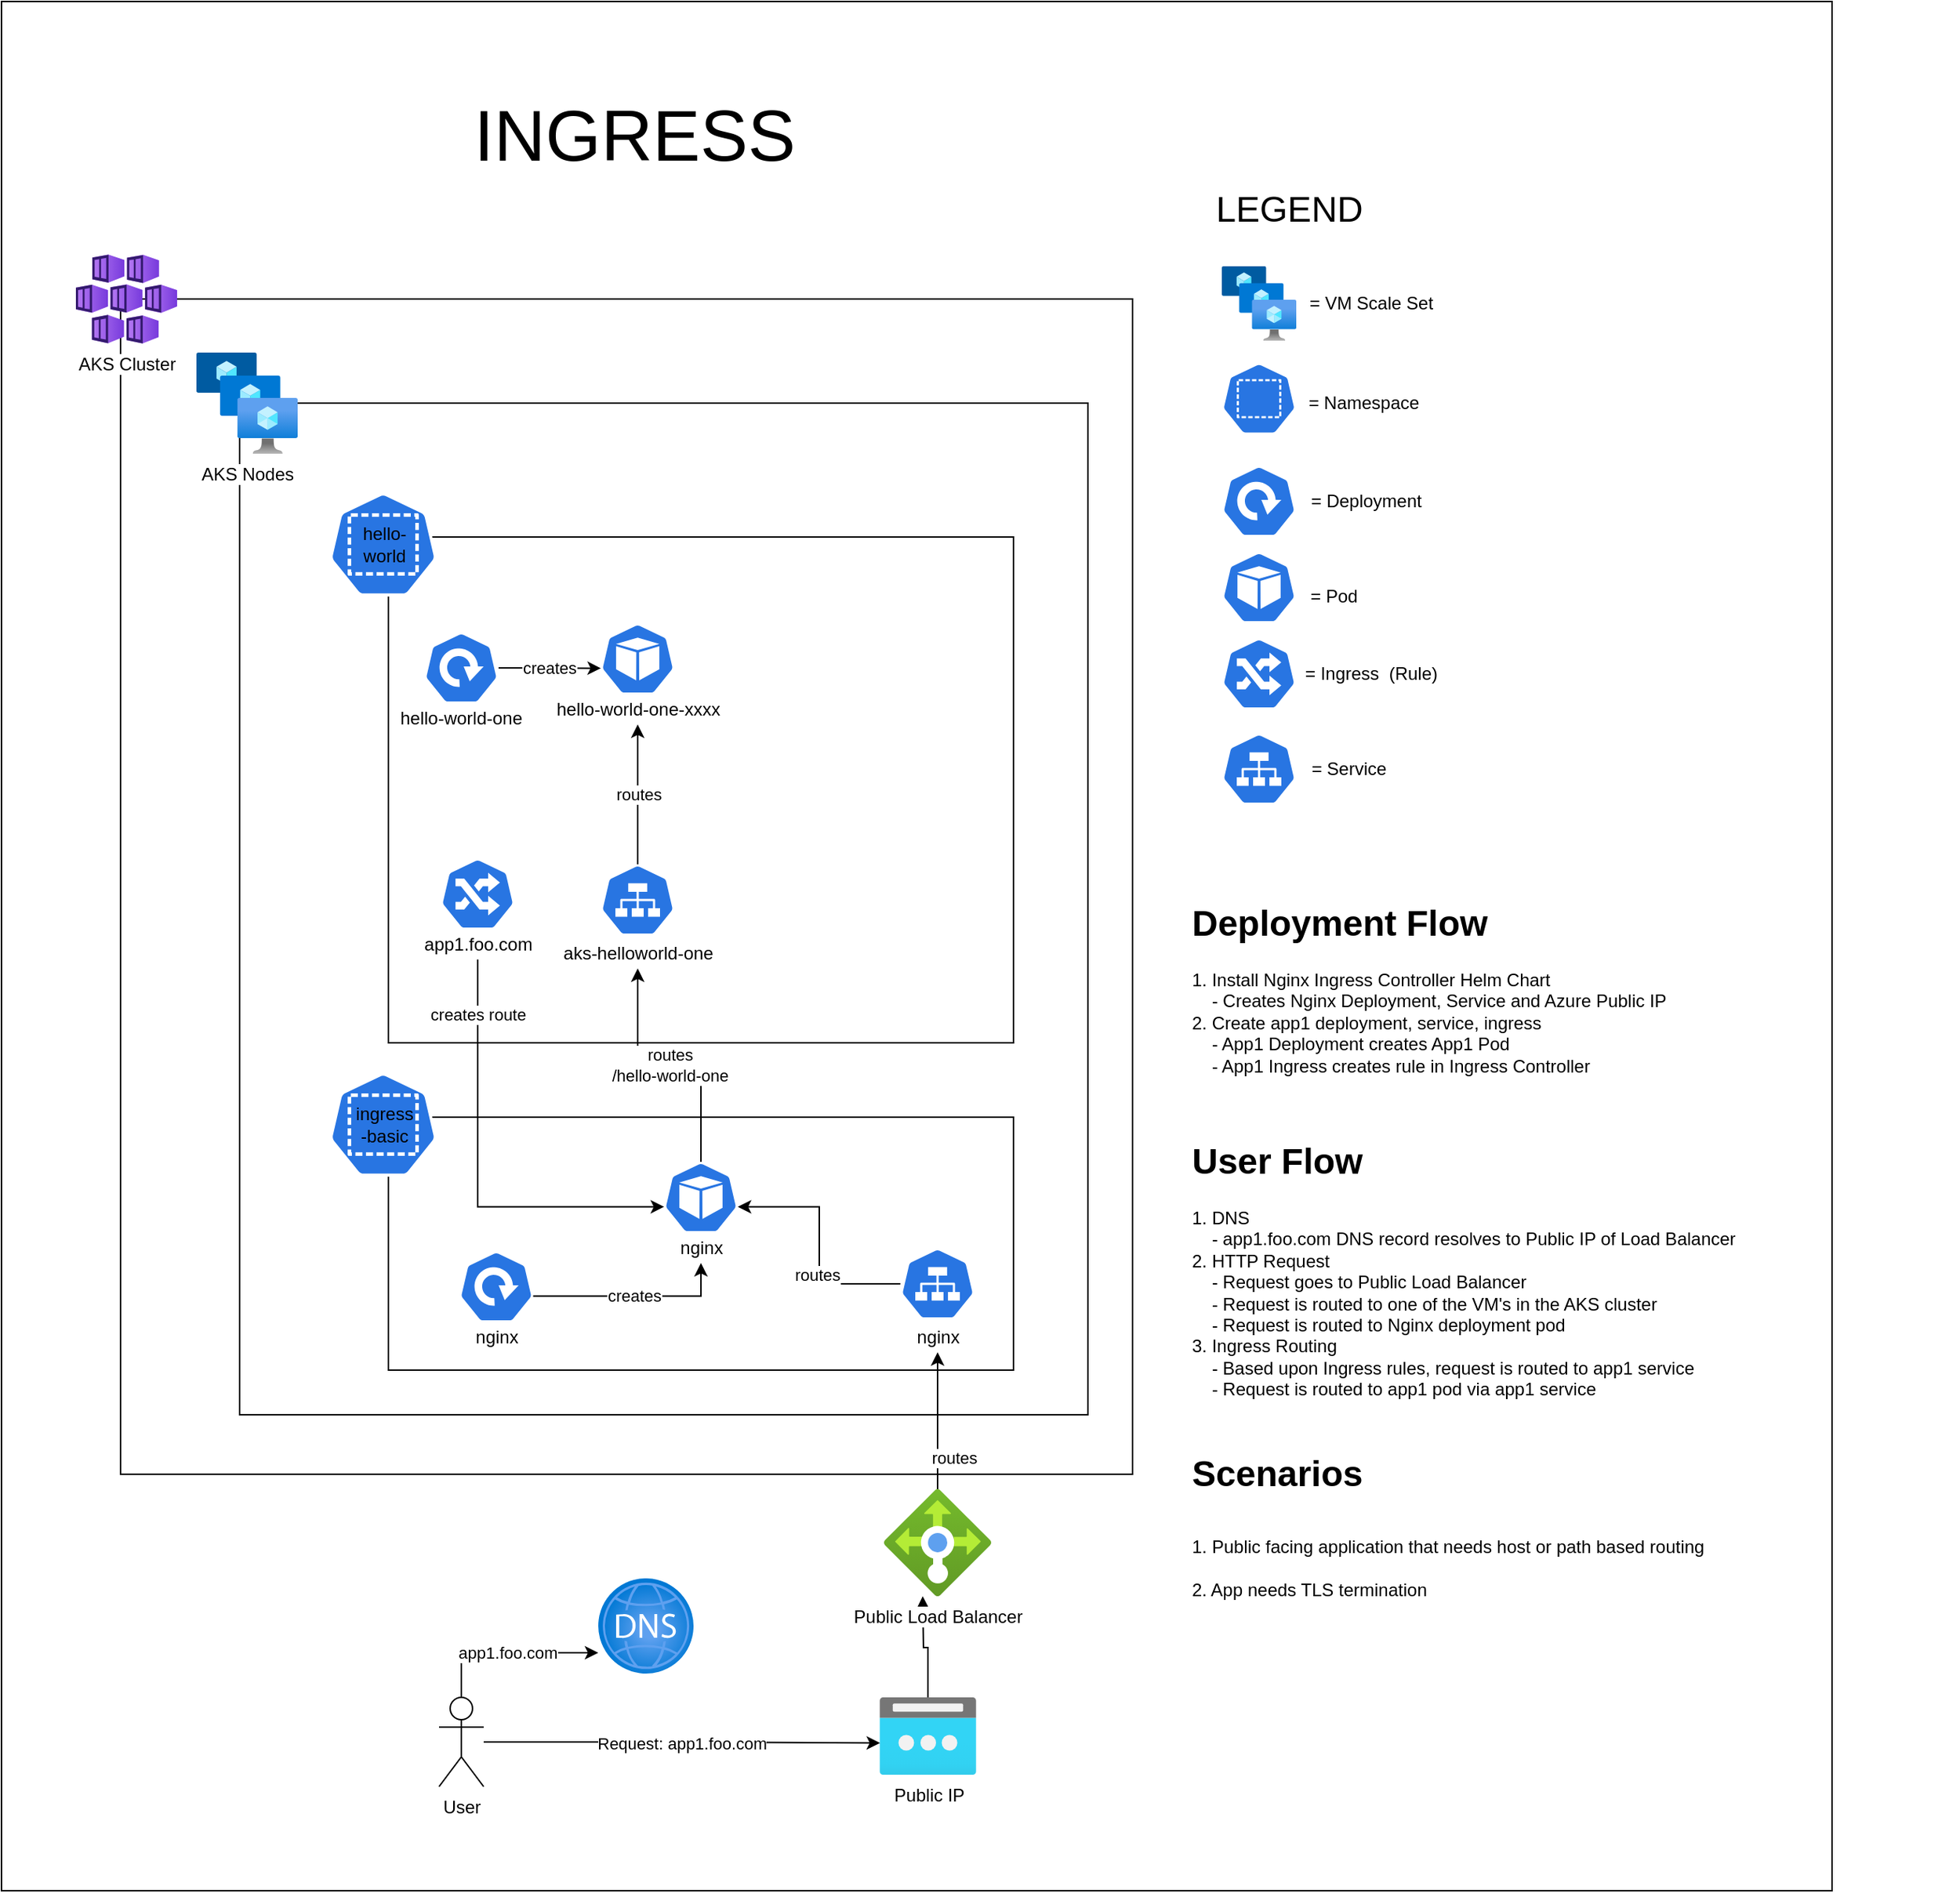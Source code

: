 <mxfile>
    <diagram id="FzjOnKn4UiQ5JpuQON6r" name="Ingress">
        <mxGraphModel dx="2948" dy="2362" grid="1" gridSize="10" guides="1" tooltips="1" connect="1" arrows="1" fold="1" page="1" pageScale="1" pageWidth="850" pageHeight="1100" math="0" shadow="0">
            <root>
                <mxCell id="0"/>
                <mxCell id="1" parent="0"/>
                <mxCell id="f_S5XXSE4bsNnF9t5h2Q-102" value="" style="rounded=0;whiteSpace=wrap;html=1;shadow=0;glass=0;sketch=0;" parent="1" vertex="1">
                    <mxGeometry x="-40" y="-180" width="1230" height="1270" as="geometry"/>
                </mxCell>
                <mxCell id="5" value="" style="rounded=0;whiteSpace=wrap;html=1;" parent="1" vertex="1">
                    <mxGeometry x="40" y="20" width="680" height="790" as="geometry"/>
                </mxCell>
                <mxCell id="91" value="" style="rounded=0;whiteSpace=wrap;html=1;direction=west;" parent="1" vertex="1">
                    <mxGeometry x="120" y="90" width="570" height="680" as="geometry"/>
                </mxCell>
                <mxCell id="4" value="AKS Cluster" style="aspect=fixed;html=1;points=[];align=center;image;fontSize=12;image=img/lib/azure2/containers/Kubernetes_Services.svg;" parent="1" vertex="1">
                    <mxGeometry x="10" y="-10" width="68" height="60" as="geometry"/>
                </mxCell>
                <mxCell id="7" value="" style="rounded=0;whiteSpace=wrap;html=1;" parent="1" vertex="1">
                    <mxGeometry x="220" y="180" width="420" height="340" as="geometry"/>
                </mxCell>
                <mxCell id="8" value="hello-&lt;br&gt;world" style="html=1;dashed=0;whitespace=wrap;fillColor=#2875E2;strokeColor=#ffffff;points=[[0.005,0.63,0],[0.1,0.2,0],[0.9,0.2,0],[0.5,0,0],[0.995,0.63,0],[0.72,0.99,0],[0.5,1,0],[0.28,0.99,0]];shape=mxgraph.kubernetes.icon;prIcon=ns" parent="1" vertex="1">
                    <mxGeometry x="158.75" y="150" width="115.5" height="70" as="geometry"/>
                </mxCell>
                <mxCell id="26" value="" style="group" parent="1" vertex="1" connectable="0">
                    <mxGeometry x="355" y="238" width="120" height="68" as="geometry"/>
                </mxCell>
                <mxCell id="24" value="" style="html=1;dashed=0;whitespace=wrap;fillColor=#2875E2;strokeColor=#ffffff;points=[[0.005,0.63,0],[0.1,0.2,0],[0.9,0.2,0],[0.5,0,0],[0.995,0.63,0],[0.72,0.99,0],[0.5,1,0],[0.28,0.99,0]];shape=mxgraph.kubernetes.icon;prIcon=pod" parent="26" vertex="1">
                    <mxGeometry x="7.5" width="50" height="48" as="geometry"/>
                </mxCell>
                <mxCell id="25" value="hello-world-one-xxxx" style="text;html=1;strokeColor=none;fillColor=none;align=center;verticalAlign=middle;whiteSpace=wrap;rounded=0;" parent="26" vertex="1">
                    <mxGeometry x="-27.5" y="48" width="120" height="20" as="geometry"/>
                </mxCell>
                <mxCell id="27" value="" style="group" parent="1" vertex="1" connectable="0">
                    <mxGeometry x="355" y="400" width="110" height="70" as="geometry"/>
                </mxCell>
                <mxCell id="17" value="" style="html=1;dashed=0;whitespace=wrap;fillColor=#2875E2;strokeColor=#ffffff;points=[[0.005,0.63,0],[0.1,0.2,0],[0.9,0.2,0],[0.5,0,0],[0.995,0.63,0],[0.72,0.99,0],[0.5,1,0],[0.28,0.99,0]];shape=mxgraph.kubernetes.icon;prIcon=svc" parent="27" vertex="1">
                    <mxGeometry x="7.5" width="50" height="48" as="geometry"/>
                </mxCell>
                <mxCell id="18" value="aks-helloworld-one" style="text;html=1;strokeColor=none;fillColor=none;align=center;verticalAlign=middle;whiteSpace=wrap;rounded=0;" parent="27" vertex="1">
                    <mxGeometry x="-22.5" y="50" width="110" height="20" as="geometry"/>
                </mxCell>
                <mxCell id="28" value="" style="group" parent="1" vertex="1" connectable="0">
                    <mxGeometry x="227.5" y="396" width="105" height="68" as="geometry"/>
                </mxCell>
                <UserObject label="" link="http://yahoo.com" id="11">
                    <mxCell style="html=1;dashed=0;whitespace=wrap;fillColor=#2875E2;strokeColor=#ffffff;points=[[0.005,0.63,0],[0.1,0.2,0],[0.9,0.2,0],[0.5,0,0],[0.995,0.63,0],[0.72,0.99,0],[0.5,1,0],[0.28,0.99,0]];shape=mxgraph.kubernetes.icon;prIcon=ing" parent="28" vertex="1">
                        <mxGeometry x="27.5" width="50" height="48" as="geometry"/>
                    </mxCell>
                </UserObject>
                <mxCell id="12" value="app1.foo.com" style="text;html=1;strokeColor=none;fillColor=none;align=center;verticalAlign=middle;whiteSpace=wrap;rounded=0;" parent="28" vertex="1">
                    <mxGeometry y="48" width="105" height="20" as="geometry"/>
                </mxCell>
                <mxCell id="29" value="creates" style="edgeStyle=orthogonalEdgeStyle;rounded=0;orthogonalLoop=1;jettySize=auto;html=1;entryX=0.005;entryY=0.63;entryDx=0;entryDy=0;entryPerimeter=0;" parent="1" source="19" target="24" edge="1">
                    <mxGeometry relative="1" as="geometry"/>
                </mxCell>
                <mxCell id="32" value="" style="rounded=0;whiteSpace=wrap;html=1;" parent="1" vertex="1">
                    <mxGeometry x="220" y="570" width="420" height="170" as="geometry"/>
                </mxCell>
                <mxCell id="33" value="ingress&lt;br&gt;-basic" style="html=1;dashed=0;whitespace=wrap;fillColor=#2875E2;strokeColor=#ffffff;points=[[0.005,0.63,0],[0.1,0.2,0],[0.9,0.2,0],[0.5,0,0],[0.995,0.63,0],[0.72,0.99,0],[0.5,1,0],[0.28,0.99,0]];shape=mxgraph.kubernetes.icon;prIcon=ns" parent="1" vertex="1">
                    <mxGeometry x="168.5" y="540" width="96" height="70" as="geometry"/>
                </mxCell>
                <mxCell id="48" value="" style="group" parent="1" vertex="1" connectable="0">
                    <mxGeometry x="556.5" y="658" width="65" height="70" as="geometry"/>
                </mxCell>
                <mxCell id="49" value="" style="html=1;dashed=0;whitespace=wrap;fillColor=#2875E2;strokeColor=#ffffff;points=[[0.005,0.63,0],[0.1,0.2,0],[0.9,0.2,0],[0.5,0,0],[0.995,0.63,0],[0.72,0.99,0],[0.5,1,0],[0.28,0.99,0]];shape=mxgraph.kubernetes.icon;prIcon=svc" parent="48" vertex="1">
                    <mxGeometry x="7.5" width="50" height="48" as="geometry"/>
                </mxCell>
                <mxCell id="50" value="nginx" style="text;html=1;strokeColor=none;fillColor=none;align=center;verticalAlign=middle;whiteSpace=wrap;rounded=0;" parent="48" vertex="1">
                    <mxGeometry y="50" width="65" height="20" as="geometry"/>
                </mxCell>
                <mxCell id="54" value="" style="group" parent="1" vertex="1" connectable="0">
                    <mxGeometry x="397.5" y="600" width="65" height="68" as="geometry"/>
                </mxCell>
                <mxCell id="55" value="" style="html=1;dashed=0;whitespace=wrap;fillColor=#2875E2;strokeColor=#ffffff;points=[[0.005,0.63,0],[0.1,0.2,0],[0.9,0.2,0],[0.5,0,0],[0.995,0.63,0],[0.72,0.99,0],[0.5,1,0],[0.28,0.99,0]];shape=mxgraph.kubernetes.icon;prIcon=pod" parent="54" vertex="1">
                    <mxGeometry x="7.5" width="50" height="48" as="geometry"/>
                </mxCell>
                <mxCell id="56" value="nginx" style="text;html=1;strokeColor=none;fillColor=none;align=center;verticalAlign=middle;whiteSpace=wrap;rounded=0;" parent="54" vertex="1">
                    <mxGeometry y="48" width="65" height="20" as="geometry"/>
                </mxCell>
                <mxCell id="63" style="edgeStyle=orthogonalEdgeStyle;rounded=0;orthogonalLoop=1;jettySize=auto;html=1;" parent="1" source="60" edge="1">
                    <mxGeometry relative="1" as="geometry">
                        <mxPoint x="579" y="892" as="targetPoint"/>
                    </mxGeometry>
                </mxCell>
                <mxCell id="60" value="Public IP" style="aspect=fixed;html=1;points=[];align=center;image;fontSize=12;image=img/lib/azure2/networking/Public_IP_Addresses.svg;" parent="1" vertex="1">
                    <mxGeometry x="550" y="960" width="65" height="52" as="geometry"/>
                </mxCell>
                <mxCell id="62" value="routes" style="edgeStyle=orthogonalEdgeStyle;rounded=0;orthogonalLoop=1;jettySize=auto;html=1;" parent="1" source="61" target="50" edge="1">
                    <mxGeometry x="-0.514" y="-11" relative="1" as="geometry">
                        <mxPoint y="1" as="offset"/>
                    </mxGeometry>
                </mxCell>
                <mxCell id="61" value="Public Load Balancer" style="aspect=fixed;html=1;points=[];align=center;image;fontSize=12;image=img/lib/azure2/networking/Load_Balancers.svg;" parent="1" vertex="1">
                    <mxGeometry x="553" y="820" width="72" height="72" as="geometry"/>
                </mxCell>
                <mxCell id="64" style="edgeStyle=orthogonalEdgeStyle;rounded=0;orthogonalLoop=1;jettySize=auto;html=1;entryX=0.995;entryY=0.63;entryDx=0;entryDy=0;entryPerimeter=0;" parent="1" source="49" target="55" edge="1">
                    <mxGeometry relative="1" as="geometry"/>
                </mxCell>
                <mxCell id="98" value="routes" style="edgeLabel;html=1;align=center;verticalAlign=middle;resizable=0;points=[];" parent="64" vertex="1" connectable="0">
                    <mxGeometry x="-0.251" y="2" relative="1" as="geometry">
                        <mxPoint as="offset"/>
                    </mxGeometry>
                </mxCell>
                <mxCell id="66" value="routes" style="edgeStyle=orthogonalEdgeStyle;rounded=0;orthogonalLoop=1;jettySize=auto;html=1;entryX=0.5;entryY=1;entryDx=0;entryDy=0;" parent="1" source="17" target="25" edge="1">
                    <mxGeometry relative="1" as="geometry"/>
                </mxCell>
                <mxCell id="70" value="app1.foo.com" style="edgeStyle=orthogonalEdgeStyle;rounded=0;orthogonalLoop=1;jettySize=auto;html=1;" parent="1" source="68" target="69" edge="1">
                    <mxGeometry relative="1" as="geometry">
                        <Array as="points">
                            <mxPoint x="269" y="930"/>
                            <mxPoint x="393" y="930"/>
                        </Array>
                    </mxGeometry>
                </mxCell>
                <mxCell id="71" value="Request: app1.foo.com" style="edgeStyle=orthogonalEdgeStyle;rounded=0;orthogonalLoop=1;jettySize=auto;html=1;entryX=0.005;entryY=0.59;entryDx=0;entryDy=0;entryPerimeter=0;" parent="1" source="68" target="60" edge="1">
                    <mxGeometry relative="1" as="geometry"/>
                </mxCell>
                <mxCell id="68" value="User" style="shape=umlActor;verticalLabelPosition=bottom;verticalAlign=top;html=1;outlineConnect=0;" parent="1" vertex="1">
                    <mxGeometry x="254" y="960" width="30" height="60" as="geometry"/>
                </mxCell>
                <mxCell id="69" value="" style="aspect=fixed;html=1;points=[];align=center;image;fontSize=12;image=img/lib/azure2/networking/DNS_Zones.svg;" parent="1" vertex="1">
                    <mxGeometry x="361" y="880" width="64" height="64" as="geometry"/>
                </mxCell>
                <mxCell id="75" value="&lt;h1&gt;Deployment Flow&lt;/h1&gt;&lt;div&gt;&lt;span&gt;1. Install Nginx Ingress Controller Helm Chart&lt;/span&gt;&lt;br&gt;&lt;/div&gt;&lt;div&gt;&amp;nbsp; &amp;nbsp; - Creates Nginx Deployment, Service and Azure Public IP&lt;/div&gt;&lt;div&gt;2. Create app1 deployment, service, ingress&lt;/div&gt;&lt;div&gt;&amp;nbsp; &amp;nbsp; - App1 Deployment creates App1 Pod&lt;/div&gt;&lt;div&gt;&amp;nbsp; &amp;nbsp; - App1 Ingress creates rule in Ingress Controller&lt;/div&gt;&lt;div&gt;&lt;br&gt;&lt;/div&gt;" style="text;html=1;strokeColor=none;fillColor=none;spacing=5;spacingTop=-20;whiteSpace=wrap;overflow=hidden;rounded=0;" parent="1" vertex="1">
                    <mxGeometry x="755" y="420" width="520" height="140" as="geometry"/>
                </mxCell>
                <mxCell id="76" value="" style="html=1;dashed=0;whitespace=wrap;fillColor=#2875E2;strokeColor=#ffffff;points=[[0.005,0.63,0],[0.1,0.2,0],[0.9,0.2,0],[0.5,0,0],[0.995,0.63,0],[0.72,0.99,0],[0.5,1,0],[0.28,0.99,0]];shape=mxgraph.kubernetes.icon;prIcon=ns" parent="1" vertex="1">
                    <mxGeometry x="780" y="60" width="50" height="54" as="geometry"/>
                </mxCell>
                <mxCell id="77" value="= Namespace" style="text;html=1;align=center;verticalAlign=middle;resizable=0;points=[];autosize=1;" parent="1" vertex="1">
                    <mxGeometry x="830" y="80" width="90" height="20" as="geometry"/>
                </mxCell>
                <mxCell id="78" value="" style="html=1;dashed=0;whitespace=wrap;fillColor=#2875E2;strokeColor=#ffffff;points=[[0.005,0.63,0],[0.1,0.2,0],[0.9,0.2,0],[0.5,0,0],[0.995,0.63,0],[0.72,0.99,0],[0.5,1,0],[0.28,0.99,0]];shape=mxgraph.kubernetes.icon;prIcon=deploy" parent="1" vertex="1">
                    <mxGeometry x="780" y="132" width="50" height="48" as="geometry"/>
                </mxCell>
                <mxCell id="79" value="" style="html=1;dashed=0;whitespace=wrap;fillColor=#2875E2;strokeColor=#ffffff;points=[[0.005,0.63,0],[0.1,0.2,0],[0.9,0.2,0],[0.5,0,0],[0.995,0.63,0],[0.72,0.99,0],[0.5,1,0],[0.28,0.99,0]];shape=mxgraph.kubernetes.icon;prIcon=pod" parent="1" vertex="1">
                    <mxGeometry x="780" y="190" width="50" height="48" as="geometry"/>
                </mxCell>
                <mxCell id="80" value="" style="html=1;dashed=0;whitespace=wrap;fillColor=#2875E2;strokeColor=#ffffff;points=[[0.005,0.63,0],[0.1,0.2,0],[0.9,0.2,0],[0.5,0,0],[0.995,0.63,0],[0.72,0.99,0],[0.5,1,0],[0.28,0.99,0]];shape=mxgraph.kubernetes.icon;prIcon=ing" parent="1" vertex="1">
                    <mxGeometry x="780" y="248" width="50" height="48" as="geometry"/>
                </mxCell>
                <mxCell id="81" value="" style="html=1;dashed=0;whitespace=wrap;fillColor=#2875E2;strokeColor=#ffffff;points=[[0.005,0.63,0],[0.1,0.2,0],[0.9,0.2,0],[0.5,0,0],[0.995,0.63,0],[0.72,0.99,0],[0.5,1,0],[0.28,0.99,0]];shape=mxgraph.kubernetes.icon;prIcon=svc" parent="1" vertex="1">
                    <mxGeometry x="780" y="312" width="50" height="48" as="geometry"/>
                </mxCell>
                <mxCell id="82" value="&amp;nbsp;= Deployment" style="text;html=1;align=center;verticalAlign=middle;resizable=0;points=[];autosize=1;" parent="1" vertex="1">
                    <mxGeometry x="830" y="146" width="90" height="20" as="geometry"/>
                </mxCell>
                <mxCell id="83" value="= Pod" style="text;html=1;align=center;verticalAlign=middle;resizable=0;points=[];autosize=1;" parent="1" vertex="1">
                    <mxGeometry x="830" y="210" width="50" height="20" as="geometry"/>
                </mxCell>
                <mxCell id="84" value="= Ingress&amp;nbsp; (Rule)" style="text;html=1;align=center;verticalAlign=middle;resizable=0;points=[];autosize=1;" parent="1" vertex="1">
                    <mxGeometry x="830" y="262" width="100" height="20" as="geometry"/>
                </mxCell>
                <mxCell id="85" value="= Service" style="text;html=1;align=center;verticalAlign=middle;resizable=0;points=[];autosize=1;" parent="1" vertex="1">
                    <mxGeometry x="830" y="326" width="70" height="20" as="geometry"/>
                </mxCell>
                <mxCell id="86" value="" style="group" parent="1" vertex="1" connectable="0">
                    <mxGeometry x="229" y="244" width="80" height="68" as="geometry"/>
                </mxCell>
                <mxCell id="19" value="" style="html=1;dashed=0;whitespace=wrap;fillColor=#2875E2;strokeColor=#ffffff;points=[[0.005,0.63,0],[0.1,0.2,0],[0.9,0.2,0],[0.5,0,0],[0.995,0.63,0],[0.72,0.99,0],[0.5,1,0],[0.28,0.99,0]];shape=mxgraph.kubernetes.icon;prIcon=deploy" parent="86" vertex="1">
                    <mxGeometry x="15" width="50" height="48" as="geometry"/>
                </mxCell>
                <mxCell id="22" value="hello-world-one" style="text;html=1;strokeColor=none;fillColor=none;align=center;verticalAlign=middle;whiteSpace=wrap;rounded=0;" parent="86" vertex="1">
                    <mxGeometry x="-5" y="48" width="90" height="20" as="geometry"/>
                </mxCell>
                <mxCell id="87" value="&lt;h1&gt;User Flow&lt;/h1&gt;&lt;div&gt;1. DNS&lt;/div&gt;&lt;div&gt;&amp;nbsp; &amp;nbsp; - app1.foo.com DNS record resolves to Public IP of Load Balancer&lt;/div&gt;&lt;div&gt;2. HTTP Request&lt;/div&gt;&lt;div&gt;&amp;nbsp; &amp;nbsp; - Request goes to Public Load Balancer&lt;/div&gt;&lt;div&gt;&amp;nbsp; &amp;nbsp; - Request is routed to one of the VM's in the AKS cluster&lt;/div&gt;&lt;div&gt;&amp;nbsp; &amp;nbsp; - Request is routed to Nginx deployment pod&lt;/div&gt;&lt;div&gt;3. Ingress Routing&lt;/div&gt;&lt;div&gt;&amp;nbsp; &amp;nbsp; - Based upon Ingress rules, request is routed to app1 service&lt;/div&gt;&lt;div&gt;&amp;nbsp; &amp;nbsp; - Request is routed to app1 pod via app1 service&lt;/div&gt;" style="text;html=1;strokeColor=none;fillColor=none;spacing=5;spacingTop=-20;whiteSpace=wrap;overflow=hidden;rounded=0;" parent="1" vertex="1">
                    <mxGeometry x="755" y="580" width="520" height="190" as="geometry"/>
                </mxCell>
                <mxCell id="92" value="AKS Nodes" style="aspect=fixed;html=1;points=[];align=center;image;fontSize=12;image=img/lib/azure2/compute/VM_Scale_Sets.svg;" parent="1" vertex="1">
                    <mxGeometry x="91" y="56" width="68" height="68" as="geometry"/>
                </mxCell>
                <mxCell id="93" value="" style="aspect=fixed;html=1;points=[];align=center;image;fontSize=12;image=img/lib/azure2/compute/VM_Scale_Sets.svg;" parent="1" vertex="1">
                    <mxGeometry x="780" y="-2" width="50" height="50" as="geometry"/>
                </mxCell>
                <mxCell id="94" value="= VM Scale Set" style="text;html=1;align=center;verticalAlign=middle;resizable=0;points=[];autosize=1;" parent="1" vertex="1">
                    <mxGeometry x="830" y="13" width="100" height="20" as="geometry"/>
                </mxCell>
                <mxCell id="96" value="" style="group" parent="1" vertex="1" connectable="0">
                    <mxGeometry x="252.5" y="660" width="80" height="68" as="geometry"/>
                </mxCell>
                <mxCell id="58" value="" style="html=1;dashed=0;whitespace=wrap;fillColor=#2875E2;strokeColor=#ffffff;points=[[0.005,0.63,0],[0.1,0.2,0],[0.9,0.2,0],[0.5,0,0],[0.995,0.63,0],[0.72,0.99,0],[0.5,1,0],[0.28,0.99,0]];shape=mxgraph.kubernetes.icon;prIcon=deploy" parent="96" vertex="1">
                    <mxGeometry x="15" width="50" height="48" as="geometry"/>
                </mxCell>
                <mxCell id="59" value="nginx" style="text;html=1;strokeColor=none;fillColor=none;align=center;verticalAlign=middle;whiteSpace=wrap;rounded=0;" parent="96" vertex="1">
                    <mxGeometry y="48" width="80" height="20" as="geometry"/>
                </mxCell>
                <mxCell id="97" value="creates" style="edgeStyle=orthogonalEdgeStyle;rounded=0;orthogonalLoop=1;jettySize=auto;html=1;exitX=0.995;exitY=0.63;exitDx=0;exitDy=0;exitPerimeter=0;entryX=0.5;entryY=1;entryDx=0;entryDy=0;" parent="1" source="58" target="56" edge="1">
                    <mxGeometry relative="1" as="geometry"/>
                </mxCell>
                <mxCell id="99" value="&lt;font style=&quot;font-size: 48px&quot;&gt;INGRESS&lt;/font&gt;" style="text;html=1;align=center;verticalAlign=middle;resizable=0;points=[];autosize=1;" parent="1" vertex="1">
                    <mxGeometry x="270" y="-105" width="230" height="30" as="geometry"/>
                </mxCell>
                <mxCell id="I5G_PsYB6z5LX7Ik3IpP-99" value="&lt;font style=&quot;font-size: 24px&quot;&gt;LEGEND&lt;/font&gt;" style="text;html=1;align=center;verticalAlign=middle;resizable=0;points=[];autosize=1;" parent="1" vertex="1">
                    <mxGeometry x="770" y="-50" width="110" height="20" as="geometry"/>
                </mxCell>
                <mxCell id="100" style="edgeStyle=orthogonalEdgeStyle;rounded=0;orthogonalLoop=1;jettySize=auto;html=1;entryX=0.005;entryY=0.63;entryDx=0;entryDy=0;entryPerimeter=0;exitX=0.5;exitY=1;exitDx=0;exitDy=0;" parent="1" source="12" target="55" edge="1">
                    <mxGeometry relative="1" as="geometry">
                        <Array as="points">
                            <mxPoint x="280" y="630"/>
                        </Array>
                    </mxGeometry>
                </mxCell>
                <mxCell id="101" value="creates route" style="edgeLabel;html=1;align=center;verticalAlign=middle;resizable=0;points=[];" parent="100" vertex="1" connectable="0">
                    <mxGeometry x="-0.75" relative="1" as="geometry">
                        <mxPoint as="offset"/>
                    </mxGeometry>
                </mxCell>
                <mxCell id="102" value="routes&lt;br&gt;/hello-world-one" style="edgeStyle=orthogonalEdgeStyle;rounded=0;orthogonalLoop=1;jettySize=auto;html=1;entryX=0.5;entryY=1;entryDx=0;entryDy=0;" parent="1" source="55" target="18" edge="1">
                    <mxGeometry relative="1" as="geometry"/>
                </mxCell>
                <mxCell id="103" value="&lt;h1&gt;&lt;span&gt;Scenarios&lt;/span&gt;&lt;/h1&gt;&lt;h1&gt;&lt;span style=&quot;font-size: 12px ; font-weight: normal&quot;&gt;1. Public facing application that needs host or path based routing&lt;br&gt;2. App needs TLS termination&lt;/span&gt;&lt;/h1&gt;" style="text;html=1;strokeColor=none;fillColor=none;spacing=5;spacingTop=-20;whiteSpace=wrap;overflow=hidden;rounded=0;" vertex="1" parent="1">
                    <mxGeometry x="755" y="790" width="520" height="190" as="geometry"/>
                </mxCell>
            </root>
        </mxGraphModel>
    </diagram>
    <diagram id="R-THONefpQZzCyUir2wS" name="Networking">
        &#xa;
        <mxGraphModel dx="1743" dy="956" grid="1" gridSize="10" guides="1" tooltips="1" connect="1" arrows="1" fold="1" page="1" pageScale="1" pageWidth="850" pageHeight="1100" math="0" shadow="0">
            &#xa;
            <root>
                &#xa;
                <mxCell id="hsijw_kKCLJowt0YOE_B-0"/>
                &#xa;
                <mxCell id="hsijw_kKCLJowt0YOE_B-1" parent="hsijw_kKCLJowt0YOE_B-0"/>
                &#xa;
                <mxCell id="VdVGqBE3zFSIvVzNAgcN-3" value="" style="rounded=0;whiteSpace=wrap;html=1;glass=0;shadow=0;sketch=0;" parent="hsijw_kKCLJowt0YOE_B-1" vertex="1">
                    &#xa;
                    <mxGeometry x="10" y="120" width="760" height="760" as="geometry"/>
                    &#xa;
                </mxCell>
                &#xa;
                <mxCell id="hsijw_kKCLJowt0YOE_B-3" value="" style="whiteSpace=wrap;html=1;" parent="hsijw_kKCLJowt0YOE_B-1" vertex="1">
                    &#xa;
                    <mxGeometry x="210" y="230" width="490" height="580" as="geometry"/>
                    &#xa;
                </mxCell>
                &#xa;
                <mxCell id="hsijw_kKCLJowt0YOE_B-2" value="AKS Vnet" style="aspect=fixed;html=1;points=[];align=center;image;fontSize=12;image=img/lib/azure2/networking/Virtual_Networks.svg;" parent="hsijw_kKCLJowt0YOE_B-1" vertex="1">
                    &#xa;
                    <mxGeometry x="180" y="210" width="67" height="40" as="geometry"/>
                    &#xa;
                </mxCell>
                &#xa;
                <mxCell id="hsijw_kKCLJowt0YOE_B-5" value="" style="whiteSpace=wrap;html=1;" parent="hsijw_kKCLJowt0YOE_B-1" vertex="1">
                    &#xa;
                    <mxGeometry x="300" y="300" width="370" height="370" as="geometry"/>
                    &#xa;
                </mxCell>
                &#xa;
                <mxCell id="hsijw_kKCLJowt0YOE_B-4" value="AKS" style="aspect=fixed;html=1;points=[];align=center;image;fontSize=12;image=img/lib/azure2/compute/Container_Services_Deprecated.svg;" parent="hsijw_kKCLJowt0YOE_B-1" vertex="1">
                    &#xa;
                    <mxGeometry x="270" y="280" width="68" height="60" as="geometry"/>
                    &#xa;
                </mxCell>
                &#xa;
                <mxCell id="hsijw_kKCLJowt0YOE_B-6" value="External LB" style="aspect=fixed;html=1;points=[];align=center;image;fontSize=12;image=img/lib/azure2/networking/Load_Balancers.svg;" parent="hsijw_kKCLJowt0YOE_B-1" vertex="1">
                    &#xa;
                    <mxGeometry x="280" y="700" width="72" height="72" as="geometry"/>
                    &#xa;
                </mxCell>
                &#xa;
                <mxCell id="hsijw_kKCLJowt0YOE_B-8" style="edgeStyle=orthogonalEdgeStyle;rounded=0;orthogonalLoop=1;jettySize=auto;html=1;" parent="hsijw_kKCLJowt0YOE_B-1" source="hsijw_kKCLJowt0YOE_B-7" target="hsijw_kKCLJowt0YOE_B-6" edge="1">
                    &#xa;
                    <mxGeometry relative="1" as="geometry"/>
                    &#xa;
                </mxCell>
                &#xa;
                <mxCell id="hsijw_kKCLJowt0YOE_B-7" value="Public IP&lt;br&gt;5.5.5.5" style="aspect=fixed;html=1;points=[];align=center;image;fontSize=12;image=img/lib/azure2/networking/Public_IP_Addresses.svg;" parent="hsijw_kKCLJowt0YOE_B-1" vertex="1">
                    &#xa;
                    <mxGeometry x="30" y="710" width="65" height="52" as="geometry"/>
                    &#xa;
                </mxCell>
                &#xa;
                <mxCell id="hsijw_kKCLJowt0YOE_B-11" value="" style="rounded=0;whiteSpace=wrap;html=1;" parent="hsijw_kKCLJowt0YOE_B-1" vertex="1">
                    &#xa;
                    <mxGeometry x="380" y="400" width="260" height="230" as="geometry"/>
                    &#xa;
                </mxCell>
                &#xa;
                <mxCell id="hsijw_kKCLJowt0YOE_B-9" value="VMSS" style="aspect=fixed;html=1;points=[];align=center;image;fontSize=12;image=img/lib/azure2/compute/VM_Scale_Sets.svg;" parent="hsijw_kKCLJowt0YOE_B-1" vertex="1">
                    &#xa;
                    <mxGeometry x="338" y="350" width="68" height="68" as="geometry"/>
                    &#xa;
                </mxCell>
                &#xa;
                <mxCell id="7BazOoo1LymEpQ1QwsrR-2" value="" style="group" parent="hsijw_kKCLJowt0YOE_B-1" vertex="1" connectable="0">
                    &#xa;
                    <mxGeometry x="465" y="410" width="50" height="68" as="geometry"/>
                    &#xa;
                </mxCell>
                &#xa;
                <mxCell id="7BazOoo1LymEpQ1QwsrR-0" value="" style="html=1;dashed=0;whitespace=wrap;fillColor=#2875E2;strokeColor=#ffffff;points=[[0.005,0.63,0],[0.1,0.2,0],[0.9,0.2,0],[0.5,0,0],[0.995,0.63,0],[0.72,0.99,0],[0.5,1,0],[0.28,0.99,0]];shape=mxgraph.kubernetes.icon;prIcon=pod" parent="7BazOoo1LymEpQ1QwsrR-2" vertex="1">
                    &#xa;
                    <mxGeometry width="50" height="48" as="geometry"/>
                    &#xa;
                </mxCell>
                &#xa;
                <mxCell id="hsijw_kKCLJowt0YOE_B-12" value="routes" style="edgeStyle=orthogonalEdgeStyle;rounded=0;orthogonalLoop=1;jettySize=auto;html=1;entryX=0.5;entryY=1;entryDx=0;entryDy=0;entryPerimeter=0;" parent="hsijw_kKCLJowt0YOE_B-1" source="hsijw_kKCLJowt0YOE_B-6" target="hsijw_kKCLJowt0YOE_B-13" edge="1">
                    &#xa;
                    <mxGeometry relative="1" as="geometry"/>
                    &#xa;
                </mxCell>
                &#xa;
                <mxCell id="cfqCJPkFKO-BAt3pB4Ra-0" value="routes" style="edgeStyle=orthogonalEdgeStyle;rounded=0;orthogonalLoop=1;jettySize=auto;html=1;" parent="hsijw_kKCLJowt0YOE_B-1" source="hsijw_kKCLJowt0YOE_B-13" edge="1">
                    &#xa;
                    <mxGeometry relative="1" as="geometry">
                        &#xa;
                        <mxPoint x="490" y="470" as="targetPoint"/>
                        &#xa;
                    </mxGeometry>
                    &#xa;
                </mxCell>
                &#xa;
                <mxCell id="cfqCJPkFKO-BAt3pB4Ra-2" value="" style="group" parent="hsijw_kKCLJowt0YOE_B-1" vertex="1" connectable="0">
                    &#xa;
                    <mxGeometry x="470" y="550" width="170" height="68" as="geometry"/>
                    &#xa;
                </mxCell>
                &#xa;
                <mxCell id="hsijw_kKCLJowt0YOE_B-15" value="" style="group" parent="cfqCJPkFKO-BAt3pB4Ra-2" vertex="1" connectable="0">
                    &#xa;
                    <mxGeometry width="50" height="68" as="geometry"/>
                    &#xa;
                </mxCell>
                &#xa;
                <mxCell id="hsijw_kKCLJowt0YOE_B-13" value="" style="html=1;dashed=0;whitespace=wrap;fillColor=#2875E2;strokeColor=#ffffff;points=[[0.005,0.63,0],[0.1,0.2,0],[0.9,0.2,0],[0.5,0,0],[0.995,0.63,0],[0.72,0.99,0],[0.5,1,0],[0.28,0.99,0]];shape=mxgraph.kubernetes.icon;prIcon=ing" parent="hsijw_kKCLJowt0YOE_B-15" vertex="1">
                    &#xa;
                    <mxGeometry width="50" height="48" as="geometry"/>
                    &#xa;
                </mxCell>
                &#xa;
                <mxCell id="cfqCJPkFKO-BAt3pB4Ra-1" value="&lt;div style=&quot;text-align: left&quot;&gt;&lt;span&gt;Ingress Controller&lt;/span&gt;&lt;/div&gt;&lt;div style=&quot;text-align: left&quot;&gt;&lt;span&gt;10.0.1.5&lt;/span&gt;&lt;/div&gt;" style="text;html=1;strokeColor=none;fillColor=none;align=center;verticalAlign=middle;whiteSpace=wrap;rounded=0;" parent="cfqCJPkFKO-BAt3pB4Ra-2" vertex="1">
                    &#xa;
                    <mxGeometry x="50" y="20" width="120" height="20" as="geometry"/>
                    &#xa;
                </mxCell>
                &#xa;
                <mxCell id="cfqCJPkFKO-BAt3pB4Ra-3" value="App1&lt;br&gt;10.0.2.10" style="text;html=1;strokeColor=none;fillColor=none;align=center;verticalAlign=middle;whiteSpace=wrap;rounded=0;" parent="hsijw_kKCLJowt0YOE_B-1" vertex="1">
                    &#xa;
                    <mxGeometry x="530" y="430" width="40" height="20" as="geometry"/>
                    &#xa;
                </mxCell>
                &#xa;
                <mxCell id="VdVGqBE3zFSIvVzNAgcN-4" value="&lt;font style=&quot;font-size: 36px&quot;&gt;Networking&lt;/font&gt;" style="text;html=1;strokeColor=none;fillColor=none;align=center;verticalAlign=middle;whiteSpace=wrap;rounded=0;" parent="hsijw_kKCLJowt0YOE_B-1" vertex="1">
                    &#xa;
                    <mxGeometry x="366" y="150" width="40" height="20" as="geometry"/>
                    &#xa;
                </mxCell>
                &#xa;
            </root>
            &#xa;
        </mxGraphModel>
        &#xa;
    </diagram>
</mxfile>